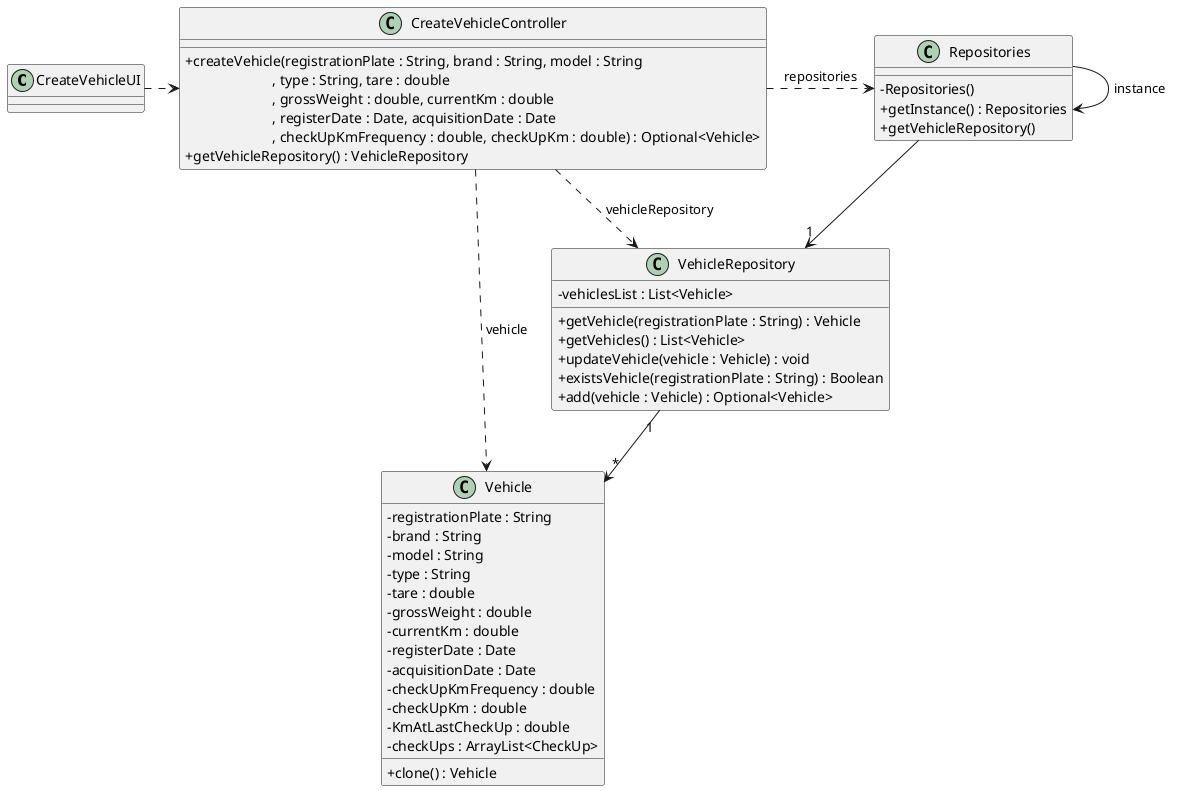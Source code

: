 @startuml
skinparam packageStyle rectangle
skinparam shadowing false
skinparam linetype polyline
'skinparam linetype orto

skinparam classAttributeIconSize 0

skinparam classAttributeIconSize 0
class CreateVehicleUI {
}

class CreateVehicleController {
    + createVehicle(registrationPlate : String, brand : String, model : String\n                        , type : String, tare : double\n                        , grossWeight : double, currentKm : double\n                        , registerDate : Date, acquisitionDate : Date\n                        , checkUpKmFrequency : double, checkUpKm : double) : Optional<Vehicle>
    + getVehicleRepository() : VehicleRepository
}

class Repositories {
    - Repositories()
    + getInstance() : Repositories
    + getVehicleRepository()

}


class VehicleRepository {
    - vehiclesList : List<Vehicle>

    + getVehicle(registrationPlate : String) : Vehicle
    + getVehicles() : List<Vehicle>
    + updateVehicle(vehicle : Vehicle) : void
    + existsVehicle(registrationPlate : String) : Boolean
    + add(vehicle : Vehicle) : Optional<Vehicle>
}

class Vehicle {
    - registrationPlate : String
    - brand : String
    - model : String
    - type : String
    - tare : double
    - grossWeight : double
    - currentKm : double
    - registerDate : Date
    - acquisitionDate : Date
    - checkUpKmFrequency : double
    - checkUpKm : double
    - KmAtLastCheckUp : double
    - checkUps : ArrayList<CheckUp>

    + clone() : Vehicle
}

CreateVehicleUI .> CreateVehicleController

CreateVehicleController .> Repositories : repositories
CreateVehicleController ..> VehicleRepository : vehicleRepository
CreateVehicleController ..> Vehicle : vehicle



Repositories -> Repositories : instance
Repositories --> "1"  VehicleRepository

VehicleRepository "1" --> "*" Vehicle


@enduml